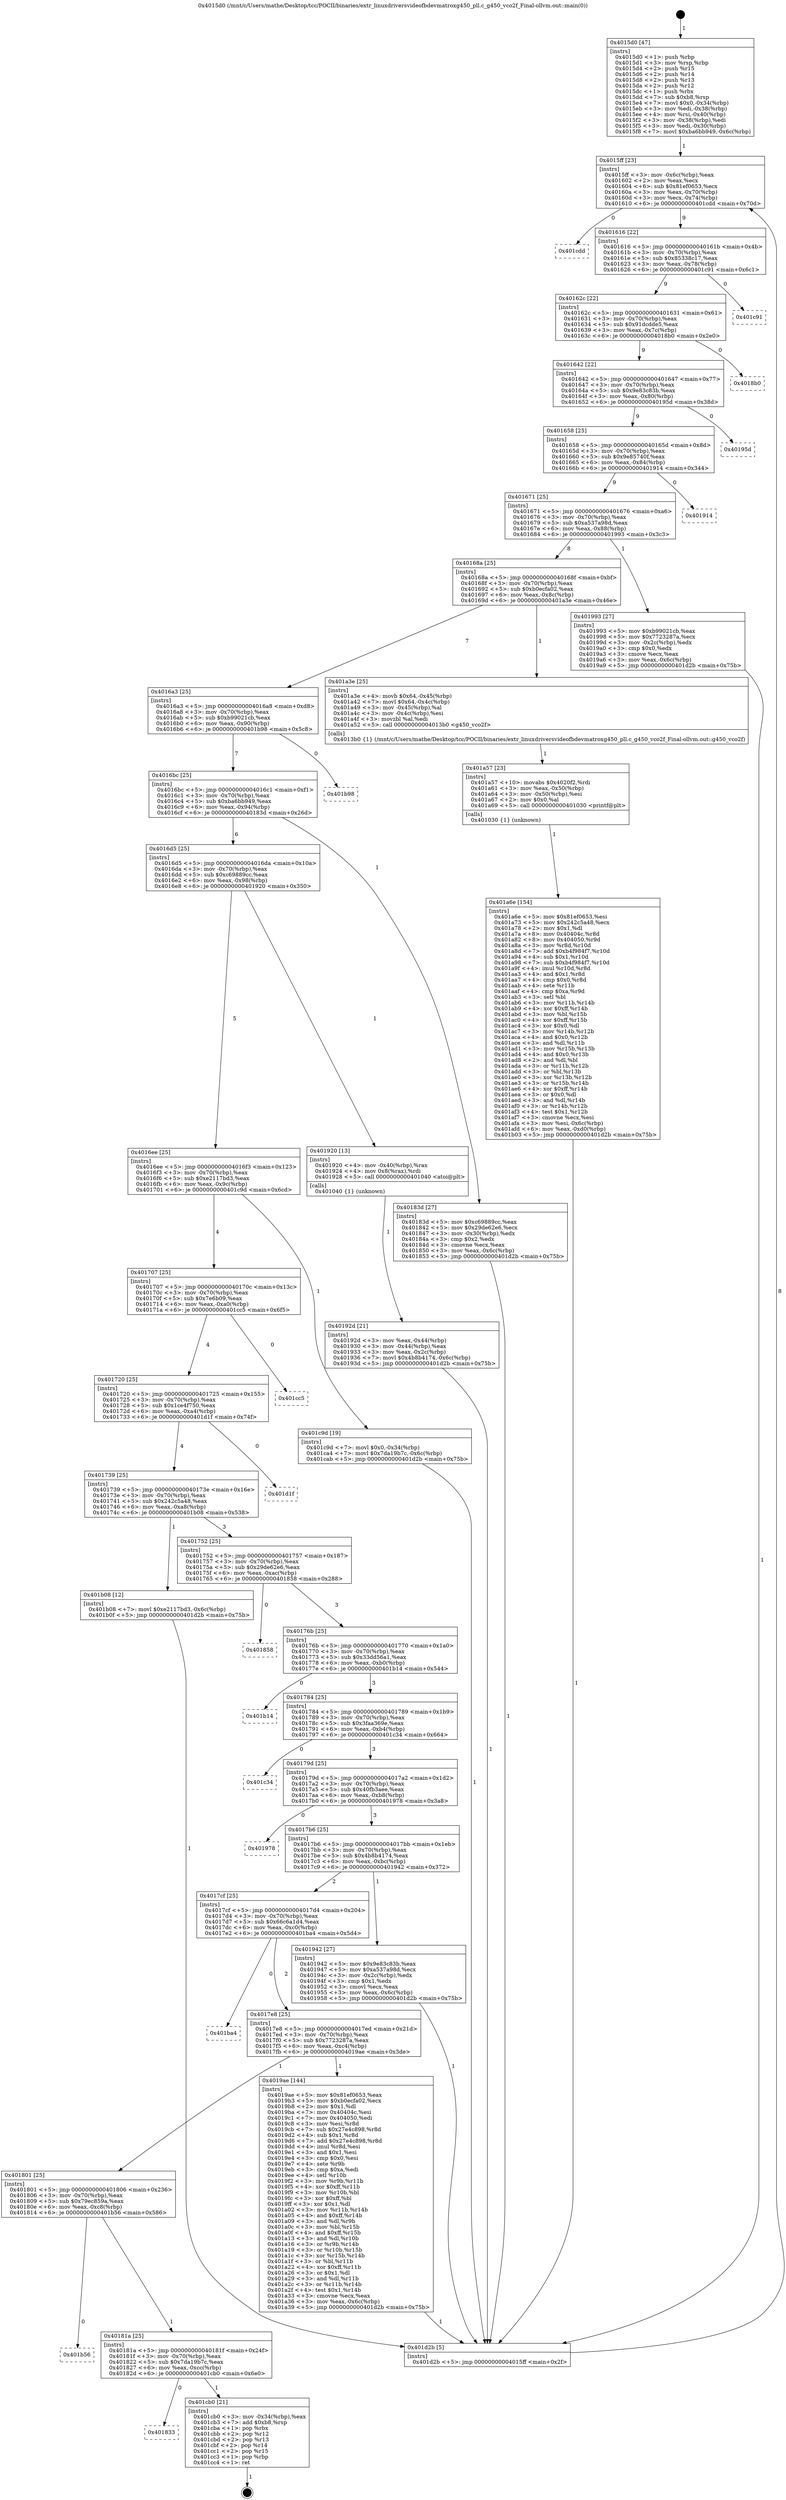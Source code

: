 digraph "0x4015d0" {
  label = "0x4015d0 (/mnt/c/Users/mathe/Desktop/tcc/POCII/binaries/extr_linuxdriversvideofbdevmatroxg450_pll.c_g450_vco2f_Final-ollvm.out::main(0))"
  labelloc = "t"
  node[shape=record]

  Entry [label="",width=0.3,height=0.3,shape=circle,fillcolor=black,style=filled]
  "0x4015ff" [label="{
     0x4015ff [23]\l
     | [instrs]\l
     &nbsp;&nbsp;0x4015ff \<+3\>: mov -0x6c(%rbp),%eax\l
     &nbsp;&nbsp;0x401602 \<+2\>: mov %eax,%ecx\l
     &nbsp;&nbsp;0x401604 \<+6\>: sub $0x81ef0653,%ecx\l
     &nbsp;&nbsp;0x40160a \<+3\>: mov %eax,-0x70(%rbp)\l
     &nbsp;&nbsp;0x40160d \<+3\>: mov %ecx,-0x74(%rbp)\l
     &nbsp;&nbsp;0x401610 \<+6\>: je 0000000000401cdd \<main+0x70d\>\l
  }"]
  "0x401cdd" [label="{
     0x401cdd\l
  }", style=dashed]
  "0x401616" [label="{
     0x401616 [22]\l
     | [instrs]\l
     &nbsp;&nbsp;0x401616 \<+5\>: jmp 000000000040161b \<main+0x4b\>\l
     &nbsp;&nbsp;0x40161b \<+3\>: mov -0x70(%rbp),%eax\l
     &nbsp;&nbsp;0x40161e \<+5\>: sub $0x85338c17,%eax\l
     &nbsp;&nbsp;0x401623 \<+3\>: mov %eax,-0x78(%rbp)\l
     &nbsp;&nbsp;0x401626 \<+6\>: je 0000000000401c91 \<main+0x6c1\>\l
  }"]
  Exit [label="",width=0.3,height=0.3,shape=circle,fillcolor=black,style=filled,peripheries=2]
  "0x401c91" [label="{
     0x401c91\l
  }", style=dashed]
  "0x40162c" [label="{
     0x40162c [22]\l
     | [instrs]\l
     &nbsp;&nbsp;0x40162c \<+5\>: jmp 0000000000401631 \<main+0x61\>\l
     &nbsp;&nbsp;0x401631 \<+3\>: mov -0x70(%rbp),%eax\l
     &nbsp;&nbsp;0x401634 \<+5\>: sub $0x91dcdde5,%eax\l
     &nbsp;&nbsp;0x401639 \<+3\>: mov %eax,-0x7c(%rbp)\l
     &nbsp;&nbsp;0x40163c \<+6\>: je 00000000004018b0 \<main+0x2e0\>\l
  }"]
  "0x401833" [label="{
     0x401833\l
  }", style=dashed]
  "0x4018b0" [label="{
     0x4018b0\l
  }", style=dashed]
  "0x401642" [label="{
     0x401642 [22]\l
     | [instrs]\l
     &nbsp;&nbsp;0x401642 \<+5\>: jmp 0000000000401647 \<main+0x77\>\l
     &nbsp;&nbsp;0x401647 \<+3\>: mov -0x70(%rbp),%eax\l
     &nbsp;&nbsp;0x40164a \<+5\>: sub $0x9e83c83b,%eax\l
     &nbsp;&nbsp;0x40164f \<+3\>: mov %eax,-0x80(%rbp)\l
     &nbsp;&nbsp;0x401652 \<+6\>: je 000000000040195d \<main+0x38d\>\l
  }"]
  "0x401cb0" [label="{
     0x401cb0 [21]\l
     | [instrs]\l
     &nbsp;&nbsp;0x401cb0 \<+3\>: mov -0x34(%rbp),%eax\l
     &nbsp;&nbsp;0x401cb3 \<+7\>: add $0xb8,%rsp\l
     &nbsp;&nbsp;0x401cba \<+1\>: pop %rbx\l
     &nbsp;&nbsp;0x401cbb \<+2\>: pop %r12\l
     &nbsp;&nbsp;0x401cbd \<+2\>: pop %r13\l
     &nbsp;&nbsp;0x401cbf \<+2\>: pop %r14\l
     &nbsp;&nbsp;0x401cc1 \<+2\>: pop %r15\l
     &nbsp;&nbsp;0x401cc3 \<+1\>: pop %rbp\l
     &nbsp;&nbsp;0x401cc4 \<+1\>: ret\l
  }"]
  "0x40195d" [label="{
     0x40195d\l
  }", style=dashed]
  "0x401658" [label="{
     0x401658 [25]\l
     | [instrs]\l
     &nbsp;&nbsp;0x401658 \<+5\>: jmp 000000000040165d \<main+0x8d\>\l
     &nbsp;&nbsp;0x40165d \<+3\>: mov -0x70(%rbp),%eax\l
     &nbsp;&nbsp;0x401660 \<+5\>: sub $0x9e85740f,%eax\l
     &nbsp;&nbsp;0x401665 \<+6\>: mov %eax,-0x84(%rbp)\l
     &nbsp;&nbsp;0x40166b \<+6\>: je 0000000000401914 \<main+0x344\>\l
  }"]
  "0x40181a" [label="{
     0x40181a [25]\l
     | [instrs]\l
     &nbsp;&nbsp;0x40181a \<+5\>: jmp 000000000040181f \<main+0x24f\>\l
     &nbsp;&nbsp;0x40181f \<+3\>: mov -0x70(%rbp),%eax\l
     &nbsp;&nbsp;0x401822 \<+5\>: sub $0x7da19b7c,%eax\l
     &nbsp;&nbsp;0x401827 \<+6\>: mov %eax,-0xcc(%rbp)\l
     &nbsp;&nbsp;0x40182d \<+6\>: je 0000000000401cb0 \<main+0x6e0\>\l
  }"]
  "0x401914" [label="{
     0x401914\l
  }", style=dashed]
  "0x401671" [label="{
     0x401671 [25]\l
     | [instrs]\l
     &nbsp;&nbsp;0x401671 \<+5\>: jmp 0000000000401676 \<main+0xa6\>\l
     &nbsp;&nbsp;0x401676 \<+3\>: mov -0x70(%rbp),%eax\l
     &nbsp;&nbsp;0x401679 \<+5\>: sub $0xa537a98d,%eax\l
     &nbsp;&nbsp;0x40167e \<+6\>: mov %eax,-0x88(%rbp)\l
     &nbsp;&nbsp;0x401684 \<+6\>: je 0000000000401993 \<main+0x3c3\>\l
  }"]
  "0x401b56" [label="{
     0x401b56\l
  }", style=dashed]
  "0x401993" [label="{
     0x401993 [27]\l
     | [instrs]\l
     &nbsp;&nbsp;0x401993 \<+5\>: mov $0xb99021cb,%eax\l
     &nbsp;&nbsp;0x401998 \<+5\>: mov $0x7723287a,%ecx\l
     &nbsp;&nbsp;0x40199d \<+3\>: mov -0x2c(%rbp),%edx\l
     &nbsp;&nbsp;0x4019a0 \<+3\>: cmp $0x0,%edx\l
     &nbsp;&nbsp;0x4019a3 \<+3\>: cmove %ecx,%eax\l
     &nbsp;&nbsp;0x4019a6 \<+3\>: mov %eax,-0x6c(%rbp)\l
     &nbsp;&nbsp;0x4019a9 \<+5\>: jmp 0000000000401d2b \<main+0x75b\>\l
  }"]
  "0x40168a" [label="{
     0x40168a [25]\l
     | [instrs]\l
     &nbsp;&nbsp;0x40168a \<+5\>: jmp 000000000040168f \<main+0xbf\>\l
     &nbsp;&nbsp;0x40168f \<+3\>: mov -0x70(%rbp),%eax\l
     &nbsp;&nbsp;0x401692 \<+5\>: sub $0xb0ecfa02,%eax\l
     &nbsp;&nbsp;0x401697 \<+6\>: mov %eax,-0x8c(%rbp)\l
     &nbsp;&nbsp;0x40169d \<+6\>: je 0000000000401a3e \<main+0x46e\>\l
  }"]
  "0x401a6e" [label="{
     0x401a6e [154]\l
     | [instrs]\l
     &nbsp;&nbsp;0x401a6e \<+5\>: mov $0x81ef0653,%esi\l
     &nbsp;&nbsp;0x401a73 \<+5\>: mov $0x242c5a48,%ecx\l
     &nbsp;&nbsp;0x401a78 \<+2\>: mov $0x1,%dl\l
     &nbsp;&nbsp;0x401a7a \<+8\>: mov 0x40404c,%r8d\l
     &nbsp;&nbsp;0x401a82 \<+8\>: mov 0x404050,%r9d\l
     &nbsp;&nbsp;0x401a8a \<+3\>: mov %r8d,%r10d\l
     &nbsp;&nbsp;0x401a8d \<+7\>: add $0xb4f984f7,%r10d\l
     &nbsp;&nbsp;0x401a94 \<+4\>: sub $0x1,%r10d\l
     &nbsp;&nbsp;0x401a98 \<+7\>: sub $0xb4f984f7,%r10d\l
     &nbsp;&nbsp;0x401a9f \<+4\>: imul %r10d,%r8d\l
     &nbsp;&nbsp;0x401aa3 \<+4\>: and $0x1,%r8d\l
     &nbsp;&nbsp;0x401aa7 \<+4\>: cmp $0x0,%r8d\l
     &nbsp;&nbsp;0x401aab \<+4\>: sete %r11b\l
     &nbsp;&nbsp;0x401aaf \<+4\>: cmp $0xa,%r9d\l
     &nbsp;&nbsp;0x401ab3 \<+3\>: setl %bl\l
     &nbsp;&nbsp;0x401ab6 \<+3\>: mov %r11b,%r14b\l
     &nbsp;&nbsp;0x401ab9 \<+4\>: xor $0xff,%r14b\l
     &nbsp;&nbsp;0x401abd \<+3\>: mov %bl,%r15b\l
     &nbsp;&nbsp;0x401ac0 \<+4\>: xor $0xff,%r15b\l
     &nbsp;&nbsp;0x401ac4 \<+3\>: xor $0x0,%dl\l
     &nbsp;&nbsp;0x401ac7 \<+3\>: mov %r14b,%r12b\l
     &nbsp;&nbsp;0x401aca \<+4\>: and $0x0,%r12b\l
     &nbsp;&nbsp;0x401ace \<+3\>: and %dl,%r11b\l
     &nbsp;&nbsp;0x401ad1 \<+3\>: mov %r15b,%r13b\l
     &nbsp;&nbsp;0x401ad4 \<+4\>: and $0x0,%r13b\l
     &nbsp;&nbsp;0x401ad8 \<+2\>: and %dl,%bl\l
     &nbsp;&nbsp;0x401ada \<+3\>: or %r11b,%r12b\l
     &nbsp;&nbsp;0x401add \<+3\>: or %bl,%r13b\l
     &nbsp;&nbsp;0x401ae0 \<+3\>: xor %r13b,%r12b\l
     &nbsp;&nbsp;0x401ae3 \<+3\>: or %r15b,%r14b\l
     &nbsp;&nbsp;0x401ae6 \<+4\>: xor $0xff,%r14b\l
     &nbsp;&nbsp;0x401aea \<+3\>: or $0x0,%dl\l
     &nbsp;&nbsp;0x401aed \<+3\>: and %dl,%r14b\l
     &nbsp;&nbsp;0x401af0 \<+3\>: or %r14b,%r12b\l
     &nbsp;&nbsp;0x401af3 \<+4\>: test $0x1,%r12b\l
     &nbsp;&nbsp;0x401af7 \<+3\>: cmovne %ecx,%esi\l
     &nbsp;&nbsp;0x401afa \<+3\>: mov %esi,-0x6c(%rbp)\l
     &nbsp;&nbsp;0x401afd \<+6\>: mov %eax,-0xd0(%rbp)\l
     &nbsp;&nbsp;0x401b03 \<+5\>: jmp 0000000000401d2b \<main+0x75b\>\l
  }"]
  "0x401a3e" [label="{
     0x401a3e [25]\l
     | [instrs]\l
     &nbsp;&nbsp;0x401a3e \<+4\>: movb $0x64,-0x45(%rbp)\l
     &nbsp;&nbsp;0x401a42 \<+7\>: movl $0x64,-0x4c(%rbp)\l
     &nbsp;&nbsp;0x401a49 \<+3\>: mov -0x45(%rbp),%al\l
     &nbsp;&nbsp;0x401a4c \<+3\>: mov -0x4c(%rbp),%esi\l
     &nbsp;&nbsp;0x401a4f \<+3\>: movzbl %al,%edi\l
     &nbsp;&nbsp;0x401a52 \<+5\>: call 00000000004013b0 \<g450_vco2f\>\l
     | [calls]\l
     &nbsp;&nbsp;0x4013b0 \{1\} (/mnt/c/Users/mathe/Desktop/tcc/POCII/binaries/extr_linuxdriversvideofbdevmatroxg450_pll.c_g450_vco2f_Final-ollvm.out::g450_vco2f)\l
  }"]
  "0x4016a3" [label="{
     0x4016a3 [25]\l
     | [instrs]\l
     &nbsp;&nbsp;0x4016a3 \<+5\>: jmp 00000000004016a8 \<main+0xd8\>\l
     &nbsp;&nbsp;0x4016a8 \<+3\>: mov -0x70(%rbp),%eax\l
     &nbsp;&nbsp;0x4016ab \<+5\>: sub $0xb99021cb,%eax\l
     &nbsp;&nbsp;0x4016b0 \<+6\>: mov %eax,-0x90(%rbp)\l
     &nbsp;&nbsp;0x4016b6 \<+6\>: je 0000000000401b98 \<main+0x5c8\>\l
  }"]
  "0x401a57" [label="{
     0x401a57 [23]\l
     | [instrs]\l
     &nbsp;&nbsp;0x401a57 \<+10\>: movabs $0x4020f2,%rdi\l
     &nbsp;&nbsp;0x401a61 \<+3\>: mov %eax,-0x50(%rbp)\l
     &nbsp;&nbsp;0x401a64 \<+3\>: mov -0x50(%rbp),%esi\l
     &nbsp;&nbsp;0x401a67 \<+2\>: mov $0x0,%al\l
     &nbsp;&nbsp;0x401a69 \<+5\>: call 0000000000401030 \<printf@plt\>\l
     | [calls]\l
     &nbsp;&nbsp;0x401030 \{1\} (unknown)\l
  }"]
  "0x401b98" [label="{
     0x401b98\l
  }", style=dashed]
  "0x4016bc" [label="{
     0x4016bc [25]\l
     | [instrs]\l
     &nbsp;&nbsp;0x4016bc \<+5\>: jmp 00000000004016c1 \<main+0xf1\>\l
     &nbsp;&nbsp;0x4016c1 \<+3\>: mov -0x70(%rbp),%eax\l
     &nbsp;&nbsp;0x4016c4 \<+5\>: sub $0xba6bb949,%eax\l
     &nbsp;&nbsp;0x4016c9 \<+6\>: mov %eax,-0x94(%rbp)\l
     &nbsp;&nbsp;0x4016cf \<+6\>: je 000000000040183d \<main+0x26d\>\l
  }"]
  "0x401801" [label="{
     0x401801 [25]\l
     | [instrs]\l
     &nbsp;&nbsp;0x401801 \<+5\>: jmp 0000000000401806 \<main+0x236\>\l
     &nbsp;&nbsp;0x401806 \<+3\>: mov -0x70(%rbp),%eax\l
     &nbsp;&nbsp;0x401809 \<+5\>: sub $0x79ec859a,%eax\l
     &nbsp;&nbsp;0x40180e \<+6\>: mov %eax,-0xc8(%rbp)\l
     &nbsp;&nbsp;0x401814 \<+6\>: je 0000000000401b56 \<main+0x586\>\l
  }"]
  "0x40183d" [label="{
     0x40183d [27]\l
     | [instrs]\l
     &nbsp;&nbsp;0x40183d \<+5\>: mov $0xc69889cc,%eax\l
     &nbsp;&nbsp;0x401842 \<+5\>: mov $0x29de62e6,%ecx\l
     &nbsp;&nbsp;0x401847 \<+3\>: mov -0x30(%rbp),%edx\l
     &nbsp;&nbsp;0x40184a \<+3\>: cmp $0x2,%edx\l
     &nbsp;&nbsp;0x40184d \<+3\>: cmovne %ecx,%eax\l
     &nbsp;&nbsp;0x401850 \<+3\>: mov %eax,-0x6c(%rbp)\l
     &nbsp;&nbsp;0x401853 \<+5\>: jmp 0000000000401d2b \<main+0x75b\>\l
  }"]
  "0x4016d5" [label="{
     0x4016d5 [25]\l
     | [instrs]\l
     &nbsp;&nbsp;0x4016d5 \<+5\>: jmp 00000000004016da \<main+0x10a\>\l
     &nbsp;&nbsp;0x4016da \<+3\>: mov -0x70(%rbp),%eax\l
     &nbsp;&nbsp;0x4016dd \<+5\>: sub $0xc69889cc,%eax\l
     &nbsp;&nbsp;0x4016e2 \<+6\>: mov %eax,-0x98(%rbp)\l
     &nbsp;&nbsp;0x4016e8 \<+6\>: je 0000000000401920 \<main+0x350\>\l
  }"]
  "0x401d2b" [label="{
     0x401d2b [5]\l
     | [instrs]\l
     &nbsp;&nbsp;0x401d2b \<+5\>: jmp 00000000004015ff \<main+0x2f\>\l
  }"]
  "0x4015d0" [label="{
     0x4015d0 [47]\l
     | [instrs]\l
     &nbsp;&nbsp;0x4015d0 \<+1\>: push %rbp\l
     &nbsp;&nbsp;0x4015d1 \<+3\>: mov %rsp,%rbp\l
     &nbsp;&nbsp;0x4015d4 \<+2\>: push %r15\l
     &nbsp;&nbsp;0x4015d6 \<+2\>: push %r14\l
     &nbsp;&nbsp;0x4015d8 \<+2\>: push %r13\l
     &nbsp;&nbsp;0x4015da \<+2\>: push %r12\l
     &nbsp;&nbsp;0x4015dc \<+1\>: push %rbx\l
     &nbsp;&nbsp;0x4015dd \<+7\>: sub $0xb8,%rsp\l
     &nbsp;&nbsp;0x4015e4 \<+7\>: movl $0x0,-0x34(%rbp)\l
     &nbsp;&nbsp;0x4015eb \<+3\>: mov %edi,-0x38(%rbp)\l
     &nbsp;&nbsp;0x4015ee \<+4\>: mov %rsi,-0x40(%rbp)\l
     &nbsp;&nbsp;0x4015f2 \<+3\>: mov -0x38(%rbp),%edi\l
     &nbsp;&nbsp;0x4015f5 \<+3\>: mov %edi,-0x30(%rbp)\l
     &nbsp;&nbsp;0x4015f8 \<+7\>: movl $0xba6bb949,-0x6c(%rbp)\l
  }"]
  "0x4019ae" [label="{
     0x4019ae [144]\l
     | [instrs]\l
     &nbsp;&nbsp;0x4019ae \<+5\>: mov $0x81ef0653,%eax\l
     &nbsp;&nbsp;0x4019b3 \<+5\>: mov $0xb0ecfa02,%ecx\l
     &nbsp;&nbsp;0x4019b8 \<+2\>: mov $0x1,%dl\l
     &nbsp;&nbsp;0x4019ba \<+7\>: mov 0x40404c,%esi\l
     &nbsp;&nbsp;0x4019c1 \<+7\>: mov 0x404050,%edi\l
     &nbsp;&nbsp;0x4019c8 \<+3\>: mov %esi,%r8d\l
     &nbsp;&nbsp;0x4019cb \<+7\>: sub $0x27e4c898,%r8d\l
     &nbsp;&nbsp;0x4019d2 \<+4\>: sub $0x1,%r8d\l
     &nbsp;&nbsp;0x4019d6 \<+7\>: add $0x27e4c898,%r8d\l
     &nbsp;&nbsp;0x4019dd \<+4\>: imul %r8d,%esi\l
     &nbsp;&nbsp;0x4019e1 \<+3\>: and $0x1,%esi\l
     &nbsp;&nbsp;0x4019e4 \<+3\>: cmp $0x0,%esi\l
     &nbsp;&nbsp;0x4019e7 \<+4\>: sete %r9b\l
     &nbsp;&nbsp;0x4019eb \<+3\>: cmp $0xa,%edi\l
     &nbsp;&nbsp;0x4019ee \<+4\>: setl %r10b\l
     &nbsp;&nbsp;0x4019f2 \<+3\>: mov %r9b,%r11b\l
     &nbsp;&nbsp;0x4019f5 \<+4\>: xor $0xff,%r11b\l
     &nbsp;&nbsp;0x4019f9 \<+3\>: mov %r10b,%bl\l
     &nbsp;&nbsp;0x4019fc \<+3\>: xor $0xff,%bl\l
     &nbsp;&nbsp;0x4019ff \<+3\>: xor $0x1,%dl\l
     &nbsp;&nbsp;0x401a02 \<+3\>: mov %r11b,%r14b\l
     &nbsp;&nbsp;0x401a05 \<+4\>: and $0xff,%r14b\l
     &nbsp;&nbsp;0x401a09 \<+3\>: and %dl,%r9b\l
     &nbsp;&nbsp;0x401a0c \<+3\>: mov %bl,%r15b\l
     &nbsp;&nbsp;0x401a0f \<+4\>: and $0xff,%r15b\l
     &nbsp;&nbsp;0x401a13 \<+3\>: and %dl,%r10b\l
     &nbsp;&nbsp;0x401a16 \<+3\>: or %r9b,%r14b\l
     &nbsp;&nbsp;0x401a19 \<+3\>: or %r10b,%r15b\l
     &nbsp;&nbsp;0x401a1c \<+3\>: xor %r15b,%r14b\l
     &nbsp;&nbsp;0x401a1f \<+3\>: or %bl,%r11b\l
     &nbsp;&nbsp;0x401a22 \<+4\>: xor $0xff,%r11b\l
     &nbsp;&nbsp;0x401a26 \<+3\>: or $0x1,%dl\l
     &nbsp;&nbsp;0x401a29 \<+3\>: and %dl,%r11b\l
     &nbsp;&nbsp;0x401a2c \<+3\>: or %r11b,%r14b\l
     &nbsp;&nbsp;0x401a2f \<+4\>: test $0x1,%r14b\l
     &nbsp;&nbsp;0x401a33 \<+3\>: cmovne %ecx,%eax\l
     &nbsp;&nbsp;0x401a36 \<+3\>: mov %eax,-0x6c(%rbp)\l
     &nbsp;&nbsp;0x401a39 \<+5\>: jmp 0000000000401d2b \<main+0x75b\>\l
  }"]
  "0x401920" [label="{
     0x401920 [13]\l
     | [instrs]\l
     &nbsp;&nbsp;0x401920 \<+4\>: mov -0x40(%rbp),%rax\l
     &nbsp;&nbsp;0x401924 \<+4\>: mov 0x8(%rax),%rdi\l
     &nbsp;&nbsp;0x401928 \<+5\>: call 0000000000401040 \<atoi@plt\>\l
     | [calls]\l
     &nbsp;&nbsp;0x401040 \{1\} (unknown)\l
  }"]
  "0x4016ee" [label="{
     0x4016ee [25]\l
     | [instrs]\l
     &nbsp;&nbsp;0x4016ee \<+5\>: jmp 00000000004016f3 \<main+0x123\>\l
     &nbsp;&nbsp;0x4016f3 \<+3\>: mov -0x70(%rbp),%eax\l
     &nbsp;&nbsp;0x4016f6 \<+5\>: sub $0xe2117bd3,%eax\l
     &nbsp;&nbsp;0x4016fb \<+6\>: mov %eax,-0x9c(%rbp)\l
     &nbsp;&nbsp;0x401701 \<+6\>: je 0000000000401c9d \<main+0x6cd\>\l
  }"]
  "0x40192d" [label="{
     0x40192d [21]\l
     | [instrs]\l
     &nbsp;&nbsp;0x40192d \<+3\>: mov %eax,-0x44(%rbp)\l
     &nbsp;&nbsp;0x401930 \<+3\>: mov -0x44(%rbp),%eax\l
     &nbsp;&nbsp;0x401933 \<+3\>: mov %eax,-0x2c(%rbp)\l
     &nbsp;&nbsp;0x401936 \<+7\>: movl $0x4b8b4174,-0x6c(%rbp)\l
     &nbsp;&nbsp;0x40193d \<+5\>: jmp 0000000000401d2b \<main+0x75b\>\l
  }"]
  "0x4017e8" [label="{
     0x4017e8 [25]\l
     | [instrs]\l
     &nbsp;&nbsp;0x4017e8 \<+5\>: jmp 00000000004017ed \<main+0x21d\>\l
     &nbsp;&nbsp;0x4017ed \<+3\>: mov -0x70(%rbp),%eax\l
     &nbsp;&nbsp;0x4017f0 \<+5\>: sub $0x7723287a,%eax\l
     &nbsp;&nbsp;0x4017f5 \<+6\>: mov %eax,-0xc4(%rbp)\l
     &nbsp;&nbsp;0x4017fb \<+6\>: je 00000000004019ae \<main+0x3de\>\l
  }"]
  "0x401c9d" [label="{
     0x401c9d [19]\l
     | [instrs]\l
     &nbsp;&nbsp;0x401c9d \<+7\>: movl $0x0,-0x34(%rbp)\l
     &nbsp;&nbsp;0x401ca4 \<+7\>: movl $0x7da19b7c,-0x6c(%rbp)\l
     &nbsp;&nbsp;0x401cab \<+5\>: jmp 0000000000401d2b \<main+0x75b\>\l
  }"]
  "0x401707" [label="{
     0x401707 [25]\l
     | [instrs]\l
     &nbsp;&nbsp;0x401707 \<+5\>: jmp 000000000040170c \<main+0x13c\>\l
     &nbsp;&nbsp;0x40170c \<+3\>: mov -0x70(%rbp),%eax\l
     &nbsp;&nbsp;0x40170f \<+5\>: sub $0x7e6b09,%eax\l
     &nbsp;&nbsp;0x401714 \<+6\>: mov %eax,-0xa0(%rbp)\l
     &nbsp;&nbsp;0x40171a \<+6\>: je 0000000000401cc5 \<main+0x6f5\>\l
  }"]
  "0x401ba4" [label="{
     0x401ba4\l
  }", style=dashed]
  "0x401cc5" [label="{
     0x401cc5\l
  }", style=dashed]
  "0x401720" [label="{
     0x401720 [25]\l
     | [instrs]\l
     &nbsp;&nbsp;0x401720 \<+5\>: jmp 0000000000401725 \<main+0x155\>\l
     &nbsp;&nbsp;0x401725 \<+3\>: mov -0x70(%rbp),%eax\l
     &nbsp;&nbsp;0x401728 \<+5\>: sub $0x1ce4f750,%eax\l
     &nbsp;&nbsp;0x40172d \<+6\>: mov %eax,-0xa4(%rbp)\l
     &nbsp;&nbsp;0x401733 \<+6\>: je 0000000000401d1f \<main+0x74f\>\l
  }"]
  "0x4017cf" [label="{
     0x4017cf [25]\l
     | [instrs]\l
     &nbsp;&nbsp;0x4017cf \<+5\>: jmp 00000000004017d4 \<main+0x204\>\l
     &nbsp;&nbsp;0x4017d4 \<+3\>: mov -0x70(%rbp),%eax\l
     &nbsp;&nbsp;0x4017d7 \<+5\>: sub $0x66c6a1d4,%eax\l
     &nbsp;&nbsp;0x4017dc \<+6\>: mov %eax,-0xc0(%rbp)\l
     &nbsp;&nbsp;0x4017e2 \<+6\>: je 0000000000401ba4 \<main+0x5d4\>\l
  }"]
  "0x401d1f" [label="{
     0x401d1f\l
  }", style=dashed]
  "0x401739" [label="{
     0x401739 [25]\l
     | [instrs]\l
     &nbsp;&nbsp;0x401739 \<+5\>: jmp 000000000040173e \<main+0x16e\>\l
     &nbsp;&nbsp;0x40173e \<+3\>: mov -0x70(%rbp),%eax\l
     &nbsp;&nbsp;0x401741 \<+5\>: sub $0x242c5a48,%eax\l
     &nbsp;&nbsp;0x401746 \<+6\>: mov %eax,-0xa8(%rbp)\l
     &nbsp;&nbsp;0x40174c \<+6\>: je 0000000000401b08 \<main+0x538\>\l
  }"]
  "0x401942" [label="{
     0x401942 [27]\l
     | [instrs]\l
     &nbsp;&nbsp;0x401942 \<+5\>: mov $0x9e83c83b,%eax\l
     &nbsp;&nbsp;0x401947 \<+5\>: mov $0xa537a98d,%ecx\l
     &nbsp;&nbsp;0x40194c \<+3\>: mov -0x2c(%rbp),%edx\l
     &nbsp;&nbsp;0x40194f \<+3\>: cmp $0x1,%edx\l
     &nbsp;&nbsp;0x401952 \<+3\>: cmovl %ecx,%eax\l
     &nbsp;&nbsp;0x401955 \<+3\>: mov %eax,-0x6c(%rbp)\l
     &nbsp;&nbsp;0x401958 \<+5\>: jmp 0000000000401d2b \<main+0x75b\>\l
  }"]
  "0x401b08" [label="{
     0x401b08 [12]\l
     | [instrs]\l
     &nbsp;&nbsp;0x401b08 \<+7\>: movl $0xe2117bd3,-0x6c(%rbp)\l
     &nbsp;&nbsp;0x401b0f \<+5\>: jmp 0000000000401d2b \<main+0x75b\>\l
  }"]
  "0x401752" [label="{
     0x401752 [25]\l
     | [instrs]\l
     &nbsp;&nbsp;0x401752 \<+5\>: jmp 0000000000401757 \<main+0x187\>\l
     &nbsp;&nbsp;0x401757 \<+3\>: mov -0x70(%rbp),%eax\l
     &nbsp;&nbsp;0x40175a \<+5\>: sub $0x29de62e6,%eax\l
     &nbsp;&nbsp;0x40175f \<+6\>: mov %eax,-0xac(%rbp)\l
     &nbsp;&nbsp;0x401765 \<+6\>: je 0000000000401858 \<main+0x288\>\l
  }"]
  "0x4017b6" [label="{
     0x4017b6 [25]\l
     | [instrs]\l
     &nbsp;&nbsp;0x4017b6 \<+5\>: jmp 00000000004017bb \<main+0x1eb\>\l
     &nbsp;&nbsp;0x4017bb \<+3\>: mov -0x70(%rbp),%eax\l
     &nbsp;&nbsp;0x4017be \<+5\>: sub $0x4b8b4174,%eax\l
     &nbsp;&nbsp;0x4017c3 \<+6\>: mov %eax,-0xbc(%rbp)\l
     &nbsp;&nbsp;0x4017c9 \<+6\>: je 0000000000401942 \<main+0x372\>\l
  }"]
  "0x401858" [label="{
     0x401858\l
  }", style=dashed]
  "0x40176b" [label="{
     0x40176b [25]\l
     | [instrs]\l
     &nbsp;&nbsp;0x40176b \<+5\>: jmp 0000000000401770 \<main+0x1a0\>\l
     &nbsp;&nbsp;0x401770 \<+3\>: mov -0x70(%rbp),%eax\l
     &nbsp;&nbsp;0x401773 \<+5\>: sub $0x33dd56a1,%eax\l
     &nbsp;&nbsp;0x401778 \<+6\>: mov %eax,-0xb0(%rbp)\l
     &nbsp;&nbsp;0x40177e \<+6\>: je 0000000000401b14 \<main+0x544\>\l
  }"]
  "0x401978" [label="{
     0x401978\l
  }", style=dashed]
  "0x401b14" [label="{
     0x401b14\l
  }", style=dashed]
  "0x401784" [label="{
     0x401784 [25]\l
     | [instrs]\l
     &nbsp;&nbsp;0x401784 \<+5\>: jmp 0000000000401789 \<main+0x1b9\>\l
     &nbsp;&nbsp;0x401789 \<+3\>: mov -0x70(%rbp),%eax\l
     &nbsp;&nbsp;0x40178c \<+5\>: sub $0x3faa369e,%eax\l
     &nbsp;&nbsp;0x401791 \<+6\>: mov %eax,-0xb4(%rbp)\l
     &nbsp;&nbsp;0x401797 \<+6\>: je 0000000000401c34 \<main+0x664\>\l
  }"]
  "0x40179d" [label="{
     0x40179d [25]\l
     | [instrs]\l
     &nbsp;&nbsp;0x40179d \<+5\>: jmp 00000000004017a2 \<main+0x1d2\>\l
     &nbsp;&nbsp;0x4017a2 \<+3\>: mov -0x70(%rbp),%eax\l
     &nbsp;&nbsp;0x4017a5 \<+5\>: sub $0x40fb3aee,%eax\l
     &nbsp;&nbsp;0x4017aa \<+6\>: mov %eax,-0xb8(%rbp)\l
     &nbsp;&nbsp;0x4017b0 \<+6\>: je 0000000000401978 \<main+0x3a8\>\l
  }"]
  "0x401c34" [label="{
     0x401c34\l
  }", style=dashed]
  Entry -> "0x4015d0" [label=" 1"]
  "0x4015ff" -> "0x401cdd" [label=" 0"]
  "0x4015ff" -> "0x401616" [label=" 9"]
  "0x401cb0" -> Exit [label=" 1"]
  "0x401616" -> "0x401c91" [label=" 0"]
  "0x401616" -> "0x40162c" [label=" 9"]
  "0x40181a" -> "0x401833" [label=" 0"]
  "0x40162c" -> "0x4018b0" [label=" 0"]
  "0x40162c" -> "0x401642" [label=" 9"]
  "0x40181a" -> "0x401cb0" [label=" 1"]
  "0x401642" -> "0x40195d" [label=" 0"]
  "0x401642" -> "0x401658" [label=" 9"]
  "0x401801" -> "0x40181a" [label=" 1"]
  "0x401658" -> "0x401914" [label=" 0"]
  "0x401658" -> "0x401671" [label=" 9"]
  "0x401801" -> "0x401b56" [label=" 0"]
  "0x401671" -> "0x401993" [label=" 1"]
  "0x401671" -> "0x40168a" [label=" 8"]
  "0x401c9d" -> "0x401d2b" [label=" 1"]
  "0x40168a" -> "0x401a3e" [label=" 1"]
  "0x40168a" -> "0x4016a3" [label=" 7"]
  "0x401b08" -> "0x401d2b" [label=" 1"]
  "0x4016a3" -> "0x401b98" [label=" 0"]
  "0x4016a3" -> "0x4016bc" [label=" 7"]
  "0x401a6e" -> "0x401d2b" [label=" 1"]
  "0x4016bc" -> "0x40183d" [label=" 1"]
  "0x4016bc" -> "0x4016d5" [label=" 6"]
  "0x40183d" -> "0x401d2b" [label=" 1"]
  "0x4015d0" -> "0x4015ff" [label=" 1"]
  "0x401d2b" -> "0x4015ff" [label=" 8"]
  "0x401a57" -> "0x401a6e" [label=" 1"]
  "0x4016d5" -> "0x401920" [label=" 1"]
  "0x4016d5" -> "0x4016ee" [label=" 5"]
  "0x401920" -> "0x40192d" [label=" 1"]
  "0x40192d" -> "0x401d2b" [label=" 1"]
  "0x401a3e" -> "0x401a57" [label=" 1"]
  "0x4016ee" -> "0x401c9d" [label=" 1"]
  "0x4016ee" -> "0x401707" [label=" 4"]
  "0x4017e8" -> "0x401801" [label=" 1"]
  "0x401707" -> "0x401cc5" [label=" 0"]
  "0x401707" -> "0x401720" [label=" 4"]
  "0x4017e8" -> "0x4019ae" [label=" 1"]
  "0x401720" -> "0x401d1f" [label=" 0"]
  "0x401720" -> "0x401739" [label=" 4"]
  "0x4017cf" -> "0x4017e8" [label=" 2"]
  "0x401739" -> "0x401b08" [label=" 1"]
  "0x401739" -> "0x401752" [label=" 3"]
  "0x4017cf" -> "0x401ba4" [label=" 0"]
  "0x401752" -> "0x401858" [label=" 0"]
  "0x401752" -> "0x40176b" [label=" 3"]
  "0x401993" -> "0x401d2b" [label=" 1"]
  "0x40176b" -> "0x401b14" [label=" 0"]
  "0x40176b" -> "0x401784" [label=" 3"]
  "0x401942" -> "0x401d2b" [label=" 1"]
  "0x401784" -> "0x401c34" [label=" 0"]
  "0x401784" -> "0x40179d" [label=" 3"]
  "0x4017b6" -> "0x4017cf" [label=" 2"]
  "0x40179d" -> "0x401978" [label=" 0"]
  "0x40179d" -> "0x4017b6" [label=" 3"]
  "0x4019ae" -> "0x401d2b" [label=" 1"]
  "0x4017b6" -> "0x401942" [label=" 1"]
}
